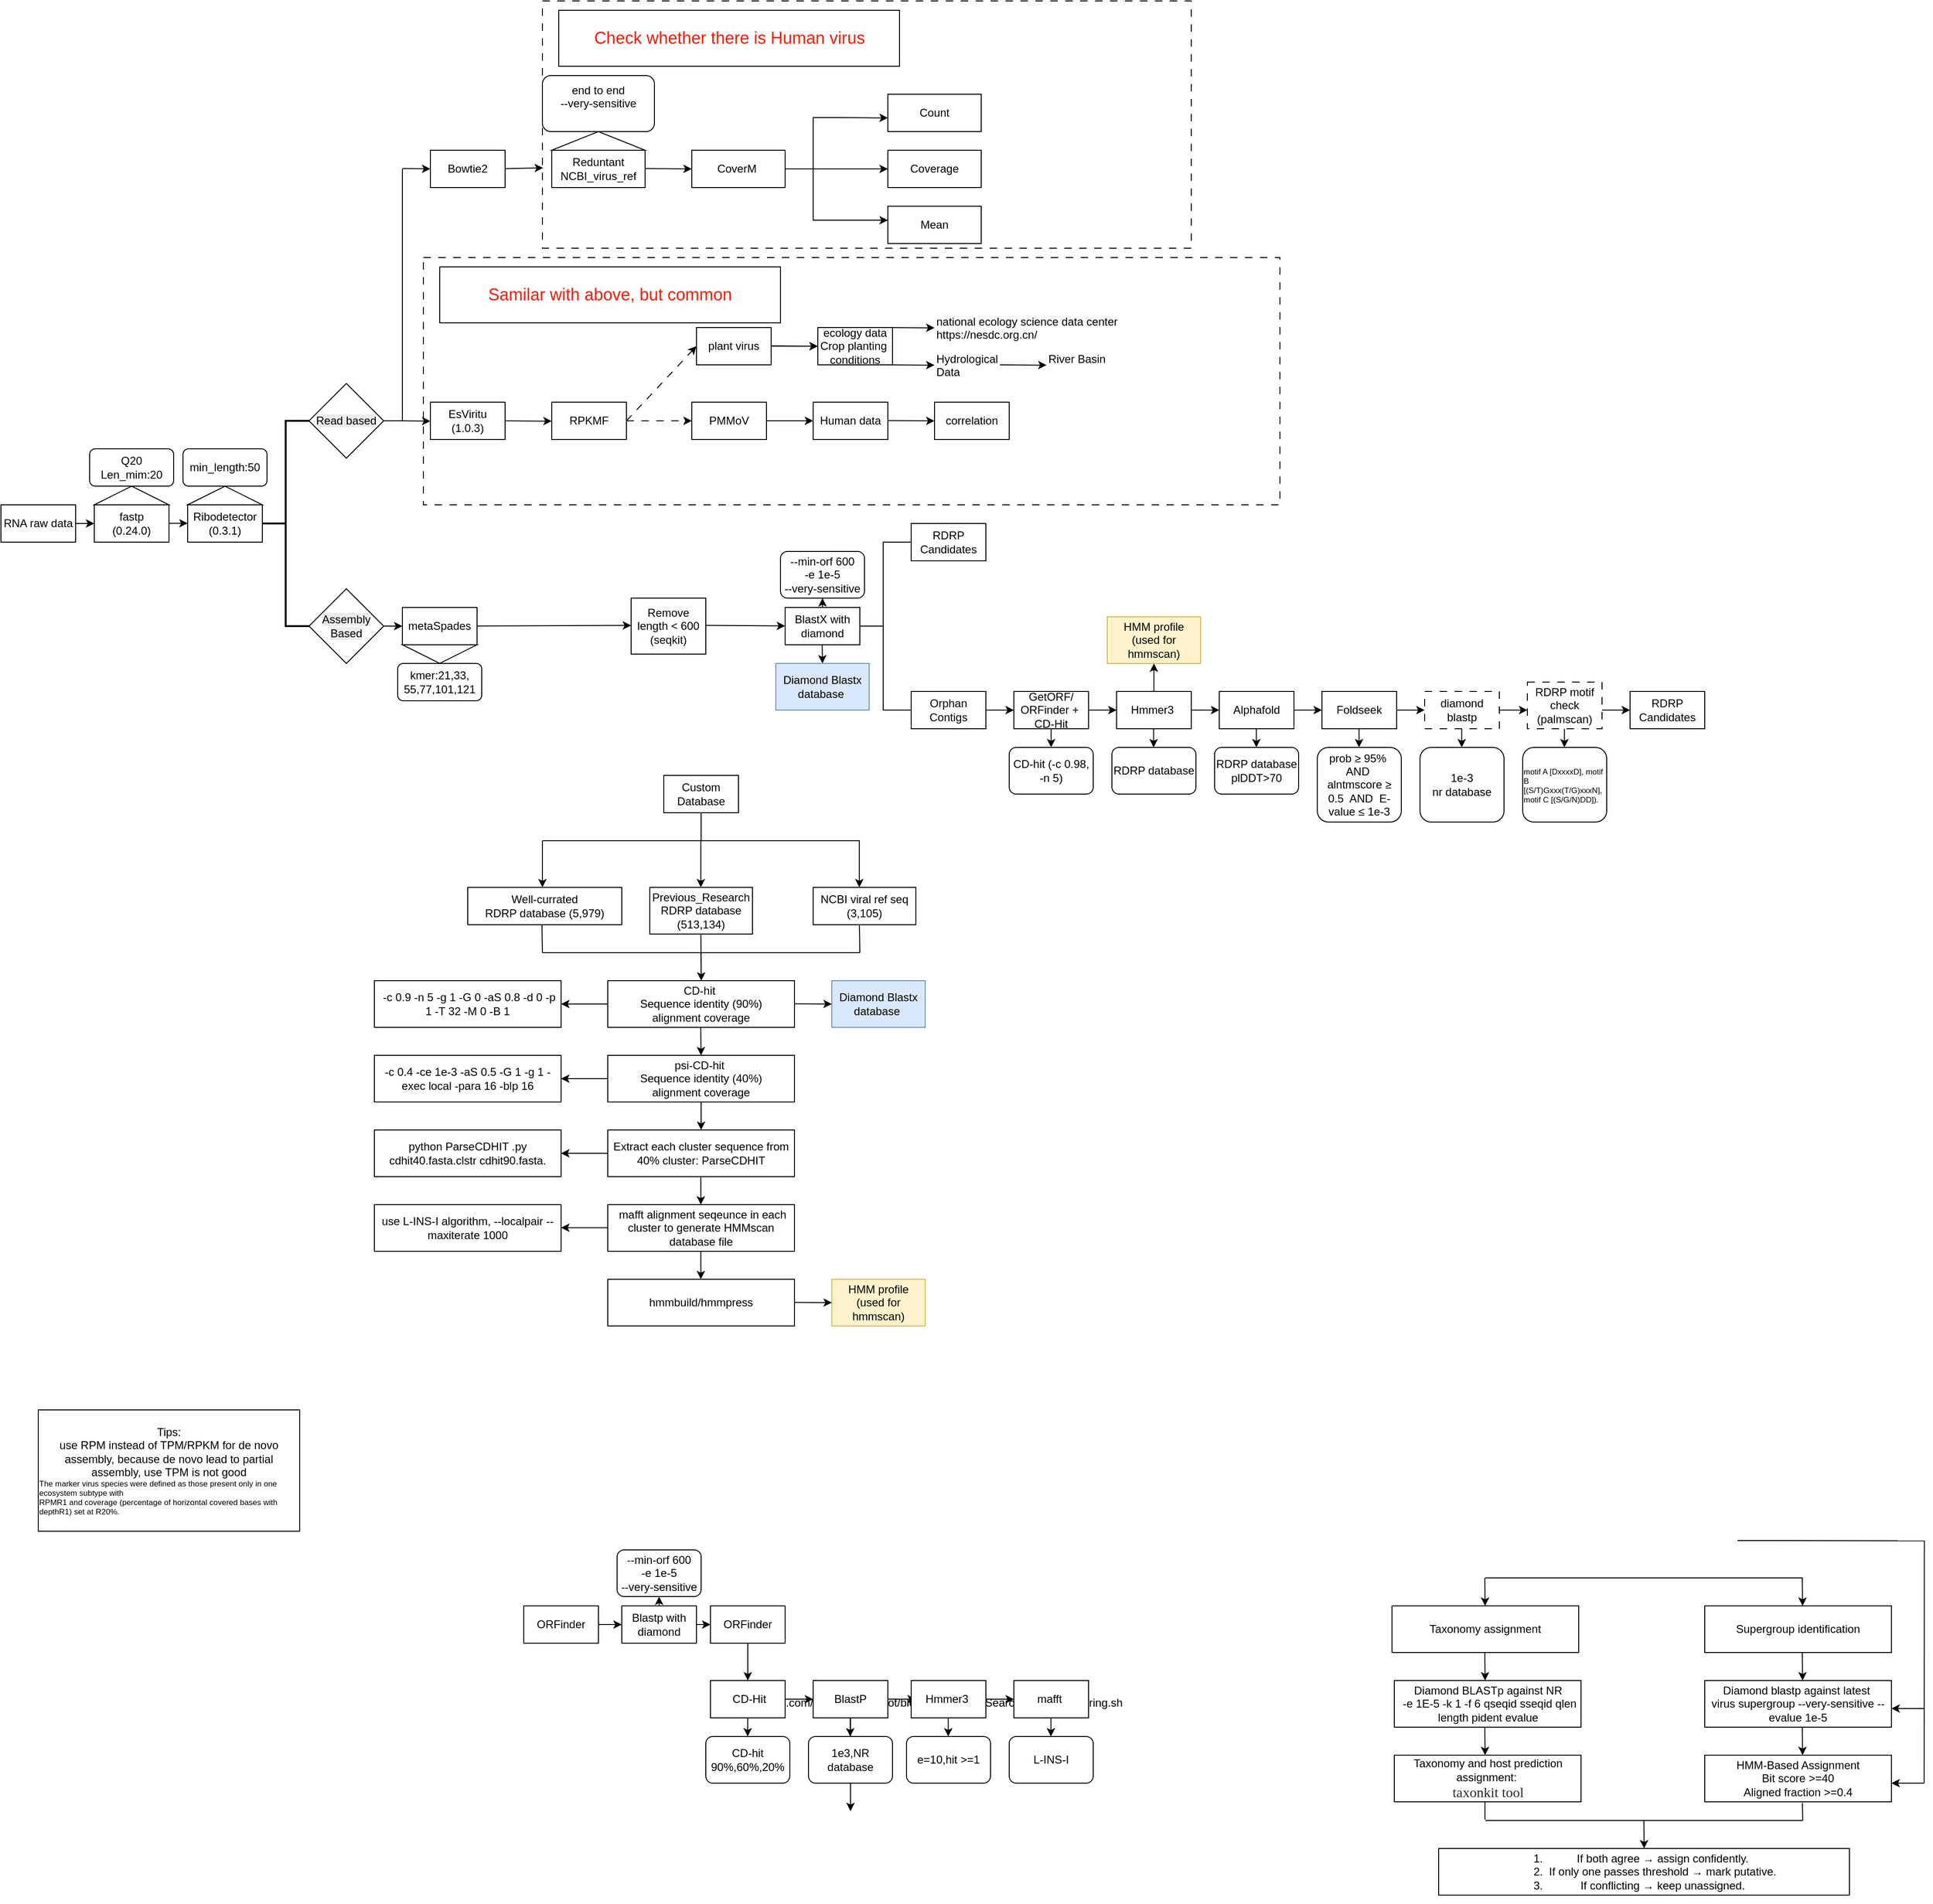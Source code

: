 <mxfile version="28.1.1">
  <diagram name="Page-1" id="d5VSCIzbNMDESyZ41HRd">
    <mxGraphModel dx="1476" dy="1894" grid="1" gridSize="10" guides="1" tooltips="1" connect="1" arrows="1" fold="1" page="1" pageScale="1" pageWidth="850" pageHeight="1100" math="0" shadow="0">
      <root>
        <mxCell id="0" />
        <mxCell id="1" parent="0" />
        <mxCell id="bNvpfExtsHiZXTOtnwvL-5" value="" style="rounded=0;whiteSpace=wrap;html=1;dashed=1;dashPattern=8 8;" vertex="1" parent="1">
          <mxGeometry x="482.5" y="-205" width="917.5" height="265" as="geometry" />
        </mxCell>
        <mxCell id="bNvpfExtsHiZXTOtnwvL-6" value="&lt;font color=&quot;#ff1900&quot;&gt;&lt;span style=&quot;font-size: 18px;&quot;&gt;Samilar with above, but common&lt;/span&gt;&lt;/font&gt;" style="rounded=0;whiteSpace=wrap;html=1;" vertex="1" parent="1">
          <mxGeometry x="500" y="-195" width="365" height="60" as="geometry" />
        </mxCell>
        <mxCell id="3u35J8AjDI09r0O9B5F--46" value="" style="rounded=0;whiteSpace=wrap;html=1;dashed=1;dashPattern=8 8;" parent="1" vertex="1">
          <mxGeometry x="610" y="-480" width="695" height="265" as="geometry" />
        </mxCell>
        <mxCell id="M1uCpGNBb0KluPalSdDA-23" value="" style="strokeWidth=1;html=1;shape=mxgraph.flowchart.annotation_2;align=left;labelPosition=right;pointerEvents=1;" parent="1" vertex="1">
          <mxGeometry x="945" y="100" width="60" height="180" as="geometry" />
        </mxCell>
        <mxCell id="2hq1q1hE4ae5PyoyzUcr-1" value="RNA raw data" style="rounded=0;whiteSpace=wrap;html=1;" parent="1" vertex="1">
          <mxGeometry x="30" y="60" width="80" height="40" as="geometry" />
        </mxCell>
        <mxCell id="3U4D3AY32I1sPScVAuO_-1" value="fastp&lt;div&gt;(0.24.0)&lt;/div&gt;" style="rounded=0;whiteSpace=wrap;html=1;" parent="1" vertex="1">
          <mxGeometry x="130" y="60" width="80" height="40" as="geometry" />
        </mxCell>
        <mxCell id="3U4D3AY32I1sPScVAuO_-2" value="" style="endArrow=classic;html=1;rounded=0;exitX=1;exitY=0.5;exitDx=0;exitDy=0;entryX=0;entryY=0.5;entryDx=0;entryDy=0;" parent="1" source="2hq1q1hE4ae5PyoyzUcr-1" target="3U4D3AY32I1sPScVAuO_-1" edge="1">
          <mxGeometry width="50" height="50" relative="1" as="geometry">
            <mxPoint x="350" y="270" as="sourcePoint" />
            <mxPoint x="400" y="220" as="targetPoint" />
          </mxGeometry>
        </mxCell>
        <mxCell id="3U4D3AY32I1sPScVAuO_-4" value="&lt;span style=&quot;background-color: transparent; color: light-dark(rgb(0, 0, 0), rgb(255, 255, 255));&quot;&gt;Q20&lt;/span&gt;&lt;div&gt;Len_mim:20&lt;/div&gt;" style="rounded=1;whiteSpace=wrap;html=1;" parent="1" vertex="1">
          <mxGeometry x="125" width="90" height="40" as="geometry" />
        </mxCell>
        <mxCell id="3U4D3AY32I1sPScVAuO_-6" value="" style="triangle;whiteSpace=wrap;html=1;rotation=-90;" parent="1" vertex="1">
          <mxGeometry x="160" y="10" width="20" height="80" as="geometry" />
        </mxCell>
        <mxCell id="mpjd_PZbwG2OVMUTGQUJ-1" value="" style="endArrow=classic;html=1;rounded=0;exitX=1;exitY=0.5;exitDx=0;exitDy=0;entryX=0;entryY=0.5;entryDx=0;entryDy=0;" parent="1" edge="1">
          <mxGeometry width="50" height="50" relative="1" as="geometry">
            <mxPoint x="210" y="79.81" as="sourcePoint" />
            <mxPoint x="230" y="79.81" as="targetPoint" />
          </mxGeometry>
        </mxCell>
        <mxCell id="mpjd_PZbwG2OVMUTGQUJ-2" value="Ribodetector&lt;div&gt;(0.3.1)&lt;/div&gt;" style="rounded=0;whiteSpace=wrap;html=1;" parent="1" vertex="1">
          <mxGeometry x="230" y="60" width="80" height="40" as="geometry" />
        </mxCell>
        <mxCell id="mpjd_PZbwG2OVMUTGQUJ-3" value="min_length:50" style="rounded=1;whiteSpace=wrap;html=1;" parent="1" vertex="1">
          <mxGeometry x="225" width="90" height="40" as="geometry" />
        </mxCell>
        <mxCell id="mpjd_PZbwG2OVMUTGQUJ-4" value="" style="triangle;whiteSpace=wrap;html=1;rotation=-90;" parent="1" vertex="1">
          <mxGeometry x="260" y="10" width="20" height="80" as="geometry" />
        </mxCell>
        <mxCell id="mpjd_PZbwG2OVMUTGQUJ-28" value="" style="strokeWidth=2;html=1;shape=mxgraph.flowchart.annotation_2;align=left;labelPosition=right;pointerEvents=1;" parent="1" vertex="1">
          <mxGeometry x="310" y="-30" width="50" height="220" as="geometry" />
        </mxCell>
        <mxCell id="mpjd_PZbwG2OVMUTGQUJ-31" value="&lt;meta charset=&quot;utf-8&quot;&gt;&lt;span style=&quot;color: rgb(0, 0, 0); font-family: Helvetica; font-size: 12px; font-style: normal; font-variant-ligatures: normal; font-variant-caps: normal; font-weight: 400; letter-spacing: normal; orphans: 2; text-align: center; text-indent: 0px; text-transform: none; widows: 2; word-spacing: 0px; -webkit-text-stroke-width: 0px; white-space: normal; background-color: rgb(236, 236, 236); text-decoration-thickness: initial; text-decoration-style: initial; text-decoration-color: initial; display: inline !important; float: none;&quot;&gt;Read based&lt;/span&gt;" style="rhombus;whiteSpace=wrap;html=1;" parent="1" vertex="1">
          <mxGeometry x="360" y="-70" width="80" height="80" as="geometry" />
        </mxCell>
        <mxCell id="mpjd_PZbwG2OVMUTGQUJ-32" value="EsViritu&lt;div&gt;(1.0.3)&lt;/div&gt;" style="rounded=0;whiteSpace=wrap;html=1;" parent="1" vertex="1">
          <mxGeometry x="490" y="-50" width="80" height="40" as="geometry" />
        </mxCell>
        <mxCell id="mpjd_PZbwG2OVMUTGQUJ-36" value="Bowtie2" style="rounded=0;whiteSpace=wrap;html=1;" parent="1" vertex="1">
          <mxGeometry x="490" y="-320" width="80" height="40" as="geometry" />
        </mxCell>
        <mxCell id="mpjd_PZbwG2OVMUTGQUJ-37" value="&lt;div&gt;end to end&lt;/div&gt;--very-sensitive&lt;div&gt;&lt;br&gt;&lt;/div&gt;" style="rounded=1;whiteSpace=wrap;html=1;" parent="1" vertex="1">
          <mxGeometry x="610" y="-400" width="120" height="60" as="geometry" />
        </mxCell>
        <mxCell id="mpjd_PZbwG2OVMUTGQUJ-38" value="" style="triangle;whiteSpace=wrap;html=1;rotation=-90;" parent="1" vertex="1">
          <mxGeometry x="660" y="-380" width="20" height="100" as="geometry" />
        </mxCell>
        <mxCell id="mpjd_PZbwG2OVMUTGQUJ-40" value="Reduntant&lt;div&gt;NCBI_virus_ref&lt;/div&gt;" style="rounded=0;whiteSpace=wrap;html=1;" parent="1" vertex="1">
          <mxGeometry x="620" y="-320" width="100" height="40" as="geometry" />
        </mxCell>
        <mxCell id="M1uCpGNBb0KluPalSdDA-1" value="&lt;span style=&quot;color: rgb(0, 0, 0); font-family: Helvetica; font-size: 12px; font-style: normal; font-variant-ligatures: normal; font-variant-caps: normal; font-weight: 400; letter-spacing: normal; orphans: 2; text-align: center; text-indent: 0px; text-transform: none; widows: 2; word-spacing: 0px; -webkit-text-stroke-width: 0px; white-space: normal; background-color: rgb(236, 236, 236); text-decoration-thickness: initial; text-decoration-style: initial; text-decoration-color: initial; float: none; display: inline !important;&quot;&gt;Assembly&lt;/span&gt;&lt;div&gt;&lt;span style=&quot;color: rgb(0, 0, 0); font-family: Helvetica; font-size: 12px; font-style: normal; font-variant-ligatures: normal; font-variant-caps: normal; font-weight: 400; letter-spacing: normal; orphans: 2; text-align: center; text-indent: 0px; text-transform: none; widows: 2; word-spacing: 0px; -webkit-text-stroke-width: 0px; white-space: normal; background-color: rgb(236, 236, 236); text-decoration-thickness: initial; text-decoration-style: initial; text-decoration-color: initial; float: none; display: inline !important;&quot;&gt;Based&lt;/span&gt;&lt;/div&gt;" style="rhombus;whiteSpace=wrap;html=1;" parent="1" vertex="1">
          <mxGeometry x="360" y="150" width="80" height="80" as="geometry" />
        </mxCell>
        <mxCell id="M1uCpGNBb0KluPalSdDA-2" value="metaSpades" style="rounded=0;whiteSpace=wrap;html=1;" parent="1" vertex="1">
          <mxGeometry x="460" y="170" width="80" height="40" as="geometry" />
        </mxCell>
        <mxCell id="M1uCpGNBb0KluPalSdDA-4" value="" style="endArrow=classic;html=1;rounded=0;exitX=1;exitY=0.5;exitDx=0;exitDy=0;entryX=0;entryY=0.5;entryDx=0;entryDy=0;" parent="1" edge="1">
          <mxGeometry width="50" height="50" relative="1" as="geometry">
            <mxPoint x="440" y="190" as="sourcePoint" />
            <mxPoint x="460" y="190" as="targetPoint" />
          </mxGeometry>
        </mxCell>
        <mxCell id="M1uCpGNBb0KluPalSdDA-5" value="kmer:21,33,&lt;div&gt;55,77,101,121&lt;/div&gt;" style="rounded=1;whiteSpace=wrap;html=1;" parent="1" vertex="1">
          <mxGeometry x="455" y="230" width="90" height="40" as="geometry" />
        </mxCell>
        <mxCell id="M1uCpGNBb0KluPalSdDA-6" value="" style="triangle;whiteSpace=wrap;html=1;rotation=90;" parent="1" vertex="1">
          <mxGeometry x="490" y="180" width="20" height="80" as="geometry" />
        </mxCell>
        <mxCell id="M1uCpGNBb0KluPalSdDA-15" value="" style="endArrow=classic;html=1;rounded=0;" parent="1" source="M1uCpGNBb0KluPalSdDA-2" edge="1">
          <mxGeometry width="50" height="50" relative="1" as="geometry">
            <mxPoint x="605" y="189.26" as="sourcePoint" />
            <mxPoint x="705" y="189.26" as="targetPoint" />
          </mxGeometry>
        </mxCell>
        <mxCell id="M1uCpGNBb0KluPalSdDA-16" value="BlastX with diamond" style="rounded=0;whiteSpace=wrap;html=1;" parent="1" vertex="1">
          <mxGeometry x="870" y="170" width="80" height="40" as="geometry" />
        </mxCell>
        <mxCell id="M1uCpGNBb0KluPalSdDA-17" value="--min-orf 600&lt;div&gt;-e 1e-5&lt;/div&gt;&lt;div&gt;--very-sensitive&lt;/div&gt;" style="rounded=1;whiteSpace=wrap;html=1;" parent="1" vertex="1">
          <mxGeometry x="865" y="110" width="90" height="50" as="geometry" />
        </mxCell>
        <mxCell id="M1uCpGNBb0KluPalSdDA-18" value="" style="endArrow=classic;html=1;rounded=0;entryX=0.5;entryY=1;entryDx=0;entryDy=0;exitX=0.5;exitY=0;exitDx=0;exitDy=0;" parent="1" target="M1uCpGNBb0KluPalSdDA-17" edge="1">
          <mxGeometry width="50" height="50" relative="1" as="geometry">
            <mxPoint x="910" y="170" as="sourcePoint" />
            <mxPoint x="1010" y="200" as="targetPoint" />
          </mxGeometry>
        </mxCell>
        <mxCell id="M1uCpGNBb0KluPalSdDA-24" value="RDRP Candidates" style="rounded=0;whiteSpace=wrap;html=1;" parent="1" vertex="1">
          <mxGeometry x="1005" y="80" width="80" height="40" as="geometry" />
        </mxCell>
        <mxCell id="M1uCpGNBb0KluPalSdDA-25" value="Orphan Contigs" style="rounded=0;whiteSpace=wrap;html=1;" parent="1" vertex="1">
          <mxGeometry x="1005" y="260" width="80" height="40" as="geometry" />
        </mxCell>
        <mxCell id="M1uCpGNBb0KluPalSdDA-27" value="" style="endArrow=classic;html=1;rounded=0;exitX=1;exitY=0.5;exitDx=0;exitDy=0;" parent="1" edge="1">
          <mxGeometry width="50" height="50" relative="1" as="geometry">
            <mxPoint x="1085" y="280" as="sourcePoint" />
            <mxPoint x="1115" y="280" as="targetPoint" />
          </mxGeometry>
        </mxCell>
        <mxCell id="0CakbcepppxWFJiGsruR-1" value="GetORF/&lt;div&gt;&lt;span style=&quot;background-color: transparent; color: light-dark(rgb(0, 0, 0), rgb(255, 255, 255));&quot;&gt;ORFinder +&amp;nbsp;&lt;/span&gt;&lt;div&gt;&lt;div&gt;CD-Hit&lt;/div&gt;&lt;/div&gt;&lt;/div&gt;" style="rounded=0;whiteSpace=wrap;html=1;" parent="1" vertex="1">
          <mxGeometry x="1115" y="260" width="80" height="40" as="geometry" />
        </mxCell>
        <mxCell id="0CakbcepppxWFJiGsruR-3" value="CD-hit (-c 0.98, -n 5)" style="rounded=1;whiteSpace=wrap;html=1;" parent="1" vertex="1">
          <mxGeometry x="1110" y="320" width="90" height="50" as="geometry" />
        </mxCell>
        <mxCell id="0CakbcepppxWFJiGsruR-4" value="" style="endArrow=classic;html=1;rounded=0;exitX=0.5;exitY=0;exitDx=0;exitDy=0;" parent="1" edge="1">
          <mxGeometry width="50" height="50" relative="1" as="geometry">
            <mxPoint x="1154.88" y="300" as="sourcePoint" />
            <mxPoint x="1154.88" y="320" as="targetPoint" />
          </mxGeometry>
        </mxCell>
        <mxCell id="0CakbcepppxWFJiGsruR-5" value="Hmmer3&amp;nbsp;" style="rounded=0;whiteSpace=wrap;html=1;" parent="1" vertex="1">
          <mxGeometry x="1225" y="260" width="80" height="40" as="geometry" />
        </mxCell>
        <mxCell id="0CakbcepppxWFJiGsruR-6" value="" style="endArrow=classic;html=1;rounded=0;exitX=1;exitY=0.5;exitDx=0;exitDy=0;" parent="1" edge="1">
          <mxGeometry width="50" height="50" relative="1" as="geometry">
            <mxPoint x="1195" y="280" as="sourcePoint" />
            <mxPoint x="1225" y="280" as="targetPoint" />
          </mxGeometry>
        </mxCell>
        <mxCell id="0CakbcepppxWFJiGsruR-7" value="" style="endArrow=classic;html=1;rounded=0;exitX=0.5;exitY=0;exitDx=0;exitDy=0;" parent="1" edge="1">
          <mxGeometry width="50" height="50" relative="1" as="geometry">
            <mxPoint x="1264.71" y="300" as="sourcePoint" />
            <mxPoint x="1264.71" y="320" as="targetPoint" />
          </mxGeometry>
        </mxCell>
        <mxCell id="0CakbcepppxWFJiGsruR-8" value="RDRP database" style="rounded=1;whiteSpace=wrap;html=1;" parent="1" vertex="1">
          <mxGeometry x="1220" y="320" width="90" height="50" as="geometry" />
        </mxCell>
        <mxCell id="0CakbcepppxWFJiGsruR-9" value="Alphafold" style="rounded=0;whiteSpace=wrap;html=1;" parent="1" vertex="1">
          <mxGeometry x="1335" y="260" width="80" height="40" as="geometry" />
        </mxCell>
        <mxCell id="0CakbcepppxWFJiGsruR-10" value="" style="endArrow=classic;html=1;rounded=0;exitX=1;exitY=0.5;exitDx=0;exitDy=0;" parent="1" edge="1">
          <mxGeometry width="50" height="50" relative="1" as="geometry">
            <mxPoint x="1305" y="280" as="sourcePoint" />
            <mxPoint x="1335" y="280" as="targetPoint" />
          </mxGeometry>
        </mxCell>
        <mxCell id="0CakbcepppxWFJiGsruR-11" value="" style="endArrow=classic;html=1;rounded=0;exitX=0.5;exitY=0;exitDx=0;exitDy=0;" parent="1" edge="1">
          <mxGeometry width="50" height="50" relative="1" as="geometry">
            <mxPoint x="1374.71" y="300" as="sourcePoint" />
            <mxPoint x="1374.71" y="320" as="targetPoint" />
          </mxGeometry>
        </mxCell>
        <mxCell id="0CakbcepppxWFJiGsruR-12" value="RDRP database&lt;div&gt;plDDT&amp;gt;70&lt;/div&gt;" style="rounded=1;whiteSpace=wrap;html=1;" parent="1" vertex="1">
          <mxGeometry x="1330" y="320" width="90" height="50" as="geometry" />
        </mxCell>
        <mxCell id="0CakbcepppxWFJiGsruR-13" value="" style="endArrow=classic;html=1;rounded=0;exitX=1;exitY=0.5;exitDx=0;exitDy=0;" parent="1" edge="1">
          <mxGeometry width="50" height="50" relative="1" as="geometry">
            <mxPoint x="1415" y="280" as="sourcePoint" />
            <mxPoint x="1445" y="280" as="targetPoint" />
          </mxGeometry>
        </mxCell>
        <mxCell id="0CakbcepppxWFJiGsruR-14" value="Foldseek" style="rounded=0;whiteSpace=wrap;html=1;" parent="1" vertex="1">
          <mxGeometry x="1445" y="260" width="80" height="40" as="geometry" />
        </mxCell>
        <mxCell id="0CakbcepppxWFJiGsruR-17" value="" style="endArrow=classic;html=1;rounded=0;exitX=0.5;exitY=0;exitDx=0;exitDy=0;" parent="1" edge="1">
          <mxGeometry width="50" height="50" relative="1" as="geometry">
            <mxPoint x="1484.71" y="300" as="sourcePoint" />
            <mxPoint x="1484.71" y="320" as="targetPoint" />
          </mxGeometry>
        </mxCell>
        <mxCell id="0CakbcepppxWFJiGsruR-18" value="&lt;span style=&quot;text-align: left;&quot;&gt;prob ≥ 95%&amp;nbsp; AND&amp;nbsp; alntmscore ≥ 0.5&amp;nbsp; AND&amp;nbsp; E-value ≤ 1e-3&lt;/span&gt;" style="rounded=1;whiteSpace=wrap;html=1;" parent="1" vertex="1">
          <mxGeometry x="1440" y="320" width="90" height="80" as="geometry" />
        </mxCell>
        <mxCell id="0CakbcepppxWFJiGsruR-19" value="" style="endArrow=classic;html=1;rounded=0;exitX=1;exitY=0.5;exitDx=0;exitDy=0;" parent="1" edge="1">
          <mxGeometry width="50" height="50" relative="1" as="geometry">
            <mxPoint x="1525" y="280" as="sourcePoint" />
            <mxPoint x="1555" y="280" as="targetPoint" />
          </mxGeometry>
        </mxCell>
        <mxCell id="0CakbcepppxWFJiGsruR-20" value="diamond&lt;div&gt;blastp&lt;/div&gt;" style="rounded=0;whiteSpace=wrap;html=1;dashed=1;dashPattern=8 8;" parent="1" vertex="1">
          <mxGeometry x="1555" y="260" width="80" height="40" as="geometry" />
        </mxCell>
        <mxCell id="0CakbcepppxWFJiGsruR-21" value="" style="endArrow=classic;html=1;rounded=0;exitX=0.5;exitY=0;exitDx=0;exitDy=0;" parent="1" edge="1">
          <mxGeometry width="50" height="50" relative="1" as="geometry">
            <mxPoint x="1594.71" y="300" as="sourcePoint" />
            <mxPoint x="1594.71" y="320" as="targetPoint" />
          </mxGeometry>
        </mxCell>
        <mxCell id="0CakbcepppxWFJiGsruR-22" value="&lt;span style=&quot;text-align: left;&quot;&gt;1e-3&lt;/span&gt;&lt;div&gt;&lt;span style=&quot;text-align: left;&quot;&gt;nr database&lt;/span&gt;&lt;/div&gt;" style="rounded=1;whiteSpace=wrap;html=1;" parent="1" vertex="1">
          <mxGeometry x="1550" y="320" width="90" height="80" as="geometry" />
        </mxCell>
        <mxCell id="0CakbcepppxWFJiGsruR-23" value="" style="endArrow=classic;html=1;rounded=0;exitX=1;exitY=0.5;exitDx=0;exitDy=0;" parent="1" edge="1">
          <mxGeometry width="50" height="50" relative="1" as="geometry">
            <mxPoint x="1635" y="280" as="sourcePoint" />
            <mxPoint x="1665" y="280" as="targetPoint" />
          </mxGeometry>
        </mxCell>
        <mxCell id="0CakbcepppxWFJiGsruR-24" value="RDRP motif check&lt;div&gt;(palmscan)&lt;/div&gt;" style="rounded=0;whiteSpace=wrap;html=1;dashed=1;dashPattern=8 8;" parent="1" vertex="1">
          <mxGeometry x="1665" y="250" width="80" height="50" as="geometry" />
        </mxCell>
        <mxCell id="0CakbcepppxWFJiGsruR-25" value="" style="endArrow=classic;html=1;rounded=0;exitX=0.5;exitY=0;exitDx=0;exitDy=0;" parent="1" edge="1">
          <mxGeometry width="50" height="50" relative="1" as="geometry">
            <mxPoint x="1704.71" y="300" as="sourcePoint" />
            <mxPoint x="1704.71" y="320" as="targetPoint" />
          </mxGeometry>
        </mxCell>
        <mxCell id="0CakbcepppxWFJiGsruR-26" value="&lt;p style=&quot;margin: 0px; font-variant-numeric: normal; font-variant-east-asian: normal; font-variant-alternates: normal; font-size-adjust: none; font-kerning: auto; font-optical-sizing: auto; font-feature-settings: normal; font-variation-settings: normal; font-variant-position: normal; font-variant-emoji: normal; font-stretch: normal; font-size: 8.5px; line-height: normal; text-align: start;&quot; class=&quot;p1&quot;&gt;motif A [DxxxxD], motif B [(S/T)Gxxx(T/G)xxxN], motif C [(S/G/N)DD]).&lt;/p&gt;" style="rounded=1;whiteSpace=wrap;html=1;" parent="1" vertex="1">
          <mxGeometry x="1660" y="320" width="90" height="80" as="geometry" />
        </mxCell>
        <mxCell id="1CzcoiM6m79WCnnG3GS5-1" value="RDRP Candidates" style="rounded=0;whiteSpace=wrap;html=1;" parent="1" vertex="1">
          <mxGeometry x="1775" y="260" width="80" height="40" as="geometry" />
        </mxCell>
        <mxCell id="1CzcoiM6m79WCnnG3GS5-3" value="" style="endArrow=classic;html=1;rounded=0;exitX=1;exitY=0.5;exitDx=0;exitDy=0;" parent="1" edge="1">
          <mxGeometry width="50" height="50" relative="1" as="geometry">
            <mxPoint x="1745" y="280" as="sourcePoint" />
            <mxPoint x="1775" y="280" as="targetPoint" />
          </mxGeometry>
        </mxCell>
        <UserObject label="https://github.com/alibaba/LucaProt/blob/master/ClstrSearch/cluster/clustering.sh" link="https://github.com/alibaba/LucaProt/blob/master/ClstrSearch/cluster/clustering.sh" id="1CzcoiM6m79WCnnG3GS5-4">
          <mxCell style="text;whiteSpace=wrap;html=1;" parent="1" vertex="1">
            <mxGeometry x="800" y="1330" width="460" height="40" as="geometry" />
          </mxCell>
        </UserObject>
        <mxCell id="HUlDQ5VoFlM1ivxALCAT-1" value="Tips:&lt;div&gt;use RPM instead of TPM/RPKM for de novo assembly, because de novo lead to partial assembly, use TPM is not good&lt;/div&gt;&lt;div&gt;&lt;p style=&quot;margin: 0px; font-variant-numeric: normal; font-variant-east-asian: normal; font-variant-alternates: normal; font-size-adjust: none; font-kerning: auto; font-optical-sizing: auto; font-feature-settings: normal; font-variation-settings: normal; font-variant-position: normal; font-variant-emoji: normal; font-stretch: normal; font-size: 8.5px; line-height: normal; text-align: start;&quot; class=&quot;p1&quot;&gt;The marker virus species were defined as those present only in one ecosystem subtype with&lt;/p&gt;&lt;p style=&quot;margin: 0px; font-variant-numeric: normal; font-variant-east-asian: normal; font-variant-alternates: normal; font-size-adjust: none; font-kerning: auto; font-optical-sizing: auto; font-feature-settings: normal; font-variation-settings: normal; font-variant-position: normal; font-variant-emoji: normal; font-stretch: normal; font-size: 8.5px; line-height: normal; text-align: start;&quot; class=&quot;p1&quot;&gt;RPMR1 and coverage (percentage of horizontal covered bases with depthR1) set at R20%.&lt;/p&gt;&lt;/div&gt;" style="rounded=0;whiteSpace=wrap;html=1;" parent="1" vertex="1">
          <mxGeometry x="70" y="1030" width="280" height="130" as="geometry" />
        </mxCell>
        <mxCell id="HUlDQ5VoFlM1ivxALCAT-2" value="&lt;div&gt;&lt;span style=&quot;background-color: transparent; color: light-dark(rgb(0, 0, 0), rgb(255, 255, 255));&quot;&gt;ORFinder&lt;/span&gt;&lt;/div&gt;" style="rounded=0;whiteSpace=wrap;html=1;" parent="1" vertex="1">
          <mxGeometry x="590" y="1240" width="80" height="40" as="geometry" />
        </mxCell>
        <mxCell id="HUlDQ5VoFlM1ivxALCAT-4" value="Blastp with diamond" style="rounded=0;whiteSpace=wrap;html=1;" parent="1" vertex="1">
          <mxGeometry x="695" y="1240" width="80" height="40" as="geometry" />
        </mxCell>
        <mxCell id="HUlDQ5VoFlM1ivxALCAT-5" value="" style="endArrow=classic;html=1;rounded=0;entryX=0.5;entryY=1;entryDx=0;entryDy=0;exitX=0.5;exitY=0;exitDx=0;exitDy=0;" parent="1" edge="1">
          <mxGeometry width="50" height="50" relative="1" as="geometry">
            <mxPoint x="735" y="1240" as="sourcePoint" />
            <mxPoint x="735" y="1230" as="targetPoint" />
          </mxGeometry>
        </mxCell>
        <mxCell id="HUlDQ5VoFlM1ivxALCAT-6" value="" style="endArrow=classic;html=1;rounded=0;exitX=1;exitY=0;exitDx=0;exitDy=0;exitPerimeter=0;entryX=0;entryY=0.5;entryDx=0;entryDy=0;" parent="1" target="HUlDQ5VoFlM1ivxALCAT-4" edge="1">
          <mxGeometry width="50" height="50" relative="1" as="geometry">
            <mxPoint x="670" y="1260" as="sourcePoint" />
            <mxPoint x="780" y="1260" as="targetPoint" />
          </mxGeometry>
        </mxCell>
        <mxCell id="HUlDQ5VoFlM1ivxALCAT-7" value="--min-orf 600&lt;div&gt;-e 1e-5&lt;/div&gt;&lt;div&gt;--very-sensitive&lt;/div&gt;" style="rounded=1;whiteSpace=wrap;html=1;" parent="1" vertex="1">
          <mxGeometry x="690" y="1180" width="90" height="50" as="geometry" />
        </mxCell>
        <mxCell id="HUlDQ5VoFlM1ivxALCAT-8" value="&lt;div&gt;&lt;span style=&quot;background-color: transparent; color: light-dark(rgb(0, 0, 0), rgb(255, 255, 255));&quot;&gt;ORFinder&lt;/span&gt;&lt;/div&gt;" style="rounded=0;whiteSpace=wrap;html=1;" parent="1" vertex="1">
          <mxGeometry x="790" y="1240" width="80" height="40" as="geometry" />
        </mxCell>
        <mxCell id="HUlDQ5VoFlM1ivxALCAT-9" value="" style="endArrow=classic;html=1;rounded=0;exitX=1;exitY=0;exitDx=0;exitDy=0;exitPerimeter=0;" parent="1" edge="1">
          <mxGeometry width="50" height="50" relative="1" as="geometry">
            <mxPoint x="775" y="1260" as="sourcePoint" />
            <mxPoint x="790" y="1260" as="targetPoint" />
          </mxGeometry>
        </mxCell>
        <mxCell id="HUlDQ5VoFlM1ivxALCAT-10" value="" style="endArrow=classic;html=1;rounded=0;exitX=0.5;exitY=1;exitDx=0;exitDy=0;entryX=0.5;entryY=0;entryDx=0;entryDy=0;" parent="1" source="HUlDQ5VoFlM1ivxALCAT-8" target="HUlDQ5VoFlM1ivxALCAT-11" edge="1">
          <mxGeometry width="50" height="50" relative="1" as="geometry">
            <mxPoint x="760" y="920" as="sourcePoint" />
            <mxPoint x="790" y="920" as="targetPoint" />
          </mxGeometry>
        </mxCell>
        <mxCell id="HUlDQ5VoFlM1ivxALCAT-11" value="&lt;span style=&quot;background-color: transparent; color: light-dark(rgb(0, 0, 0), rgb(255, 255, 255));&quot;&gt;&amp;nbsp;&lt;/span&gt;&lt;span style=&quot;background-color: transparent; color: light-dark(rgb(0, 0, 0), rgb(255, 255, 255));&quot;&gt;CD-Hit&lt;/span&gt;" style="rounded=0;whiteSpace=wrap;html=1;" parent="1" vertex="1">
          <mxGeometry x="790" y="1320" width="80" height="40" as="geometry" />
        </mxCell>
        <mxCell id="HUlDQ5VoFlM1ivxALCAT-12" value="CD-hit 90%,60%,20%" style="rounded=1;whiteSpace=wrap;html=1;" parent="1" vertex="1">
          <mxGeometry x="785" y="1380" width="90" height="50" as="geometry" />
        </mxCell>
        <mxCell id="HUlDQ5VoFlM1ivxALCAT-13" value="" style="endArrow=classic;html=1;rounded=0;exitX=0.5;exitY=0;exitDx=0;exitDy=0;" parent="1" edge="1">
          <mxGeometry width="50" height="50" relative="1" as="geometry">
            <mxPoint x="829.88" y="1360" as="sourcePoint" />
            <mxPoint x="829.88" y="1380" as="targetPoint" />
          </mxGeometry>
        </mxCell>
        <mxCell id="HUlDQ5VoFlM1ivxALCAT-27" value="" style="edgeStyle=orthogonalEdgeStyle;rounded=0;orthogonalLoop=1;jettySize=auto;html=1;" parent="1" source="HUlDQ5VoFlM1ivxALCAT-14" edge="1">
          <mxGeometry relative="1" as="geometry">
            <mxPoint x="940" y="1460" as="targetPoint" />
          </mxGeometry>
        </mxCell>
        <mxCell id="HUlDQ5VoFlM1ivxALCAT-14" value="BlastP" style="rounded=0;whiteSpace=wrap;html=1;" parent="1" vertex="1">
          <mxGeometry x="900" y="1320" width="80" height="40" as="geometry" />
        </mxCell>
        <mxCell id="HUlDQ5VoFlM1ivxALCAT-15" value="" style="endArrow=classic;html=1;rounded=0;exitX=1;exitY=0.5;exitDx=0;exitDy=0;" parent="1" edge="1">
          <mxGeometry width="50" height="50" relative="1" as="geometry">
            <mxPoint x="870" y="1340" as="sourcePoint" />
            <mxPoint x="900" y="1340" as="targetPoint" />
          </mxGeometry>
        </mxCell>
        <mxCell id="HUlDQ5VoFlM1ivxALCAT-16" value="" style="endArrow=classic;html=1;rounded=0;exitX=0.5;exitY=0;exitDx=0;exitDy=0;" parent="1" edge="1">
          <mxGeometry width="50" height="50" relative="1" as="geometry">
            <mxPoint x="939.71" y="1360" as="sourcePoint" />
            <mxPoint x="939.71" y="1380" as="targetPoint" />
          </mxGeometry>
        </mxCell>
        <mxCell id="HUlDQ5VoFlM1ivxALCAT-17" value="1e3,NR database" style="rounded=1;whiteSpace=wrap;html=1;" parent="1" vertex="1">
          <mxGeometry x="895" y="1380" width="90" height="50" as="geometry" />
        </mxCell>
        <mxCell id="HUlDQ5VoFlM1ivxALCAT-18" value="" style="endArrow=classic;html=1;rounded=0;exitX=1;exitY=0.5;exitDx=0;exitDy=0;" parent="1" edge="1">
          <mxGeometry width="50" height="50" relative="1" as="geometry">
            <mxPoint x="980" y="1340" as="sourcePoint" />
            <mxPoint x="1010" y="1340" as="targetPoint" />
          </mxGeometry>
        </mxCell>
        <mxCell id="HUlDQ5VoFlM1ivxALCAT-19" value="Hmmer3&amp;nbsp;" style="rounded=0;whiteSpace=wrap;html=1;" parent="1" vertex="1">
          <mxGeometry x="1005" y="1320" width="80" height="40" as="geometry" />
        </mxCell>
        <mxCell id="HUlDQ5VoFlM1ivxALCAT-20" value="" style="endArrow=classic;html=1;rounded=0;exitX=0.5;exitY=0;exitDx=0;exitDy=0;" parent="1" edge="1">
          <mxGeometry width="50" height="50" relative="1" as="geometry">
            <mxPoint x="1044.71" y="1360" as="sourcePoint" />
            <mxPoint x="1044.71" y="1380" as="targetPoint" />
          </mxGeometry>
        </mxCell>
        <mxCell id="HUlDQ5VoFlM1ivxALCAT-21" value="e=10,hit &amp;gt;=1" style="rounded=1;whiteSpace=wrap;html=1;" parent="1" vertex="1">
          <mxGeometry x="1000" y="1380" width="90" height="50" as="geometry" />
        </mxCell>
        <mxCell id="HUlDQ5VoFlM1ivxALCAT-22" value="" style="endArrow=classic;html=1;rounded=0;exitX=1;exitY=0.5;exitDx=0;exitDy=0;" parent="1" edge="1">
          <mxGeometry width="50" height="50" relative="1" as="geometry">
            <mxPoint x="1085" y="1340" as="sourcePoint" />
            <mxPoint x="1115" y="1340" as="targetPoint" />
          </mxGeometry>
        </mxCell>
        <mxCell id="HUlDQ5VoFlM1ivxALCAT-23" value="mafft&amp;nbsp;" style="rounded=0;whiteSpace=wrap;html=1;" parent="1" vertex="1">
          <mxGeometry x="1115" y="1320" width="80" height="40" as="geometry" />
        </mxCell>
        <mxCell id="HUlDQ5VoFlM1ivxALCAT-24" value="" style="endArrow=classic;html=1;rounded=0;exitX=0.5;exitY=0;exitDx=0;exitDy=0;" parent="1" edge="1">
          <mxGeometry width="50" height="50" relative="1" as="geometry">
            <mxPoint x="1154.71" y="1360" as="sourcePoint" />
            <mxPoint x="1154.71" y="1380" as="targetPoint" />
          </mxGeometry>
        </mxCell>
        <mxCell id="HUlDQ5VoFlM1ivxALCAT-25" value="&amp;nbsp;L-INS-I&amp;nbsp;" style="rounded=1;whiteSpace=wrap;html=1;" parent="1" vertex="1">
          <mxGeometry x="1110" y="1380" width="90" height="50" as="geometry" />
        </mxCell>
        <mxCell id="AKONmHxtGDNVBENvVW5_-2" value="Custom Database" style="rounded=0;whiteSpace=wrap;html=1;" parent="1" vertex="1">
          <mxGeometry x="740" y="350" width="80" height="40" as="geometry" />
        </mxCell>
        <mxCell id="AKONmHxtGDNVBENvVW5_-3" value="" style="endArrow=classic;html=1;rounded=0;exitX=0.5;exitY=1;exitDx=0;exitDy=0;" parent="1" edge="1">
          <mxGeometry width="50" height="50" relative="1" as="geometry">
            <mxPoint x="610" y="420" as="sourcePoint" />
            <mxPoint x="610" y="470" as="targetPoint" />
          </mxGeometry>
        </mxCell>
        <mxCell id="AKONmHxtGDNVBENvVW5_-4" value="" style="endArrow=none;html=1;rounded=0;" parent="1" edge="1">
          <mxGeometry width="50" height="50" relative="1" as="geometry">
            <mxPoint x="780" y="420" as="sourcePoint" />
            <mxPoint x="780" y="390" as="targetPoint" />
          </mxGeometry>
        </mxCell>
        <mxCell id="AKONmHxtGDNVBENvVW5_-5" value="" style="endArrow=none;html=1;rounded=0;" parent="1" edge="1">
          <mxGeometry width="50" height="50" relative="1" as="geometry">
            <mxPoint x="610" y="420" as="sourcePoint" />
            <mxPoint x="950" y="420" as="targetPoint" />
          </mxGeometry>
        </mxCell>
        <mxCell id="AKONmHxtGDNVBENvVW5_-7" value="" style="endArrow=classic;html=1;rounded=0;exitX=0.5;exitY=1;exitDx=0;exitDy=0;" parent="1" edge="1">
          <mxGeometry width="50" height="50" relative="1" as="geometry">
            <mxPoint x="779.71" y="420" as="sourcePoint" />
            <mxPoint x="779.71" y="470" as="targetPoint" />
          </mxGeometry>
        </mxCell>
        <mxCell id="AKONmHxtGDNVBENvVW5_-8" value="" style="endArrow=classic;html=1;rounded=0;exitX=0.5;exitY=1;exitDx=0;exitDy=0;" parent="1" edge="1">
          <mxGeometry width="50" height="50" relative="1" as="geometry">
            <mxPoint x="949.43" y="420" as="sourcePoint" />
            <mxPoint x="949.43" y="470" as="targetPoint" />
          </mxGeometry>
        </mxCell>
        <mxCell id="AKONmHxtGDNVBENvVW5_-9" value="Previous_R&lt;span style=&quot;background-color: transparent; color: light-dark(rgb(0, 0, 0), rgb(255, 255, 255));&quot;&gt;esearch&lt;/span&gt;&lt;div&gt;&lt;div&gt;RDRP database&lt;/div&gt;&lt;/div&gt;&lt;div&gt;(513,134)&lt;/div&gt;" style="rounded=0;whiteSpace=wrap;html=1;" parent="1" vertex="1">
          <mxGeometry x="725" y="470" width="110" height="50" as="geometry" />
        </mxCell>
        <mxCell id="AKONmHxtGDNVBENvVW5_-10" value="NCBI viral ref seq&lt;div&gt;(3,105)&lt;/div&gt;" style="rounded=0;whiteSpace=wrap;html=1;" parent="1" vertex="1">
          <mxGeometry x="900" y="470" width="110" height="40" as="geometry" />
        </mxCell>
        <mxCell id="AKONmHxtGDNVBENvVW5_-12" value="Well-currated&lt;div&gt;RDRP database (5,979)&lt;/div&gt;" style="rounded=0;whiteSpace=wrap;html=1;" parent="1" vertex="1">
          <mxGeometry x="530" y="470" width="165" height="40" as="geometry" />
        </mxCell>
        <mxCell id="AKONmHxtGDNVBENvVW5_-14" value="" style="endArrow=none;html=1;rounded=0;" parent="1" edge="1">
          <mxGeometry width="50" height="50" relative="1" as="geometry">
            <mxPoint x="610" y="540" as="sourcePoint" />
            <mxPoint x="609.52" y="510" as="targetPoint" />
          </mxGeometry>
        </mxCell>
        <mxCell id="AKONmHxtGDNVBENvVW5_-15" value="" style="endArrow=none;html=1;rounded=0;" parent="1" edge="1">
          <mxGeometry width="50" height="50" relative="1" as="geometry">
            <mxPoint x="780" y="560" as="sourcePoint" />
            <mxPoint x="779.76" y="520" as="targetPoint" />
          </mxGeometry>
        </mxCell>
        <mxCell id="AKONmHxtGDNVBENvVW5_-16" value="" style="endArrow=none;html=1;rounded=0;" parent="1" edge="1">
          <mxGeometry width="50" height="50" relative="1" as="geometry">
            <mxPoint x="950" y="540" as="sourcePoint" />
            <mxPoint x="949.52" y="510" as="targetPoint" />
          </mxGeometry>
        </mxCell>
        <mxCell id="AKONmHxtGDNVBENvVW5_-17" value="" style="endArrow=none;html=1;rounded=0;" parent="1" edge="1">
          <mxGeometry width="50" height="50" relative="1" as="geometry">
            <mxPoint x="610" y="540" as="sourcePoint" />
            <mxPoint x="950" y="540" as="targetPoint" />
          </mxGeometry>
        </mxCell>
        <mxCell id="AKONmHxtGDNVBENvVW5_-18" value="" style="endArrow=classic;html=1;rounded=0;exitX=0.5;exitY=1;exitDx=0;exitDy=0;" parent="1" edge="1">
          <mxGeometry width="50" height="50" relative="1" as="geometry">
            <mxPoint x="779.86" y="540" as="sourcePoint" />
            <mxPoint x="780.15" y="570" as="targetPoint" />
          </mxGeometry>
        </mxCell>
        <mxCell id="AKONmHxtGDNVBENvVW5_-19" value="CD-hit&amp;nbsp;&lt;div&gt;Sequence identity (90%)&lt;/div&gt;&lt;div&gt;alignment coverage&lt;/div&gt;" style="rounded=0;whiteSpace=wrap;html=1;" parent="1" vertex="1">
          <mxGeometry x="680" y="570" width="200" height="50" as="geometry" />
        </mxCell>
        <mxCell id="AKONmHxtGDNVBENvVW5_-20" value="" style="endArrow=classic;html=1;rounded=0;exitX=0.5;exitY=1;exitDx=0;exitDy=0;" parent="1" edge="1">
          <mxGeometry width="50" height="50" relative="1" as="geometry">
            <mxPoint x="1619.44" y="1210" as="sourcePoint" />
            <mxPoint x="1619.73" y="1240" as="targetPoint" />
          </mxGeometry>
        </mxCell>
        <mxCell id="AKONmHxtGDNVBENvVW5_-23" value="Diamond BLASTp against NR&lt;div&gt;&amp;nbsp;-e 1E-5 -k 1&amp;nbsp;&lt;span style=&quot;background-color: transparent; color: light-dark(rgb(0, 0, 0), rgb(255, 255, 255));&quot;&gt;-f 6 qseqid sseqid qlen length pident evalue&lt;/span&gt;&lt;/div&gt;" style="rounded=0;whiteSpace=wrap;html=1;" parent="1" vertex="1">
          <mxGeometry x="1522.5" y="1320" width="200" height="50" as="geometry" />
        </mxCell>
        <mxCell id="AKONmHxtGDNVBENvVW5_-25" value="Taxonomy and host prediction assignment:&amp;nbsp;&lt;div&gt;&lt;span style=&quot;color: rgb(42, 42, 42); font-family: Merriweather, serif; font-size: 15px; text-align: start; background-color: rgb(255, 255, 255);&quot;&gt;taxonkit tool&lt;/span&gt;&lt;/div&gt;" style="rounded=0;whiteSpace=wrap;html=1;" parent="1" vertex="1">
          <mxGeometry x="1522.5" y="1400" width="200" height="50" as="geometry" />
        </mxCell>
        <mxCell id="AKONmHxtGDNVBENvVW5_-27" value="" style="endArrow=none;html=1;rounded=0;" parent="1" edge="1">
          <mxGeometry width="50" height="50" relative="1" as="geometry">
            <mxPoint x="1620" y="1210" as="sourcePoint" />
            <mxPoint x="1960" y="1210" as="targetPoint" />
          </mxGeometry>
        </mxCell>
        <mxCell id="AKONmHxtGDNVBENvVW5_-28" value="Taxonomy assignment" style="rounded=0;whiteSpace=wrap;html=1;" parent="1" vertex="1">
          <mxGeometry x="1520" y="1240" width="200" height="50" as="geometry" />
        </mxCell>
        <mxCell id="AKONmHxtGDNVBENvVW5_-29" value="" style="endArrow=classic;html=1;rounded=0;exitX=0.5;exitY=1;exitDx=0;exitDy=0;" parent="1" edge="1">
          <mxGeometry width="50" height="50" relative="1" as="geometry">
            <mxPoint x="1619.44" y="1290" as="sourcePoint" />
            <mxPoint x="1619.73" y="1320" as="targetPoint" />
          </mxGeometry>
        </mxCell>
        <mxCell id="AKONmHxtGDNVBENvVW5_-30" value="" style="endArrow=classic;html=1;rounded=0;exitX=0.5;exitY=1;exitDx=0;exitDy=0;" parent="1" edge="1">
          <mxGeometry width="50" height="50" relative="1" as="geometry">
            <mxPoint x="1619.44" y="1370" as="sourcePoint" />
            <mxPoint x="1619.73" y="1400" as="targetPoint" />
          </mxGeometry>
        </mxCell>
        <mxCell id="AKONmHxtGDNVBENvVW5_-32" value="" style="endArrow=classic;html=1;rounded=0;exitX=0.5;exitY=1;exitDx=0;exitDy=0;" parent="1" edge="1">
          <mxGeometry width="50" height="50" relative="1" as="geometry">
            <mxPoint x="1959.52" y="1210" as="sourcePoint" />
            <mxPoint x="1959.81" y="1240" as="targetPoint" />
          </mxGeometry>
        </mxCell>
        <mxCell id="AKONmHxtGDNVBENvVW5_-33" value="Supergroup identification" style="rounded=0;whiteSpace=wrap;html=1;" parent="1" vertex="1">
          <mxGeometry x="1855" y="1240" width="200" height="50" as="geometry" />
        </mxCell>
        <mxCell id="AKONmHxtGDNVBENvVW5_-34" value="" style="endArrow=classic;html=1;rounded=0;exitX=0.5;exitY=1;exitDx=0;exitDy=0;" parent="1" edge="1">
          <mxGeometry width="50" height="50" relative="1" as="geometry">
            <mxPoint x="1959.52" y="1290" as="sourcePoint" />
            <mxPoint x="1959.81" y="1320" as="targetPoint" />
          </mxGeometry>
        </mxCell>
        <mxCell id="AKONmHxtGDNVBENvVW5_-36" value="Diamond blastp against latest&amp;nbsp;&lt;div&gt;virus supergroup&amp;nbsp;&lt;span style=&quot;background-color: transparent; color: light-dark(rgb(0, 0, 0), rgb(255, 255, 255));&quot;&gt;--very-sensitive --evalue 1e-5&lt;/span&gt;&lt;/div&gt;" style="rounded=0;whiteSpace=wrap;html=1;" parent="1" vertex="1">
          <mxGeometry x="1855" y="1320" width="200" height="50" as="geometry" />
        </mxCell>
        <mxCell id="AKONmHxtGDNVBENvVW5_-37" value="" style="endArrow=classic;html=1;rounded=0;" parent="1" edge="1">
          <mxGeometry width="50" height="50" relative="1" as="geometry">
            <mxPoint x="2090" y="1350" as="sourcePoint" />
            <mxPoint x="2055" y="1350" as="targetPoint" />
          </mxGeometry>
        </mxCell>
        <mxCell id="AKONmHxtGDNVBENvVW5_-38" value="" style="endArrow=none;html=1;rounded=0;" parent="1" edge="1">
          <mxGeometry width="50" height="50" relative="1" as="geometry">
            <mxPoint x="1890" y="1170" as="sourcePoint" />
            <mxPoint x="2090" y="1170.26" as="targetPoint" />
          </mxGeometry>
        </mxCell>
        <mxCell id="AKONmHxtGDNVBENvVW5_-39" value="" style="endArrow=none;html=1;rounded=0;" parent="1" edge="1">
          <mxGeometry width="50" height="50" relative="1" as="geometry">
            <mxPoint x="2090.217" y="1170" as="sourcePoint" />
            <mxPoint x="2090" y="1430" as="targetPoint" />
          </mxGeometry>
        </mxCell>
        <mxCell id="AKONmHxtGDNVBENvVW5_-40" value="" style="endArrow=classic;html=1;rounded=0;exitX=0.5;exitY=1;exitDx=0;exitDy=0;" parent="1" edge="1">
          <mxGeometry width="50" height="50" relative="1" as="geometry">
            <mxPoint x="1959.52" y="1370" as="sourcePoint" />
            <mxPoint x="1959.81" y="1400" as="targetPoint" />
          </mxGeometry>
        </mxCell>
        <mxCell id="AKONmHxtGDNVBENvVW5_-41" value="HMM-Based Assignment&lt;div&gt;Bit score &amp;gt;=40&lt;/div&gt;&lt;div&gt;Aligned fraction &amp;gt;=0.4&lt;/div&gt;" style="rounded=0;whiteSpace=wrap;html=1;" parent="1" vertex="1">
          <mxGeometry x="1855" y="1400" width="200" height="50" as="geometry" />
        </mxCell>
        <mxCell id="AKONmHxtGDNVBENvVW5_-42" value="" style="endArrow=classic;html=1;rounded=0;" parent="1" edge="1">
          <mxGeometry width="50" height="50" relative="1" as="geometry">
            <mxPoint x="2090" y="1430" as="sourcePoint" />
            <mxPoint x="2055" y="1430" as="targetPoint" />
          </mxGeometry>
        </mxCell>
        <mxCell id="AKONmHxtGDNVBENvVW5_-43" value="" style="endArrow=none;html=1;rounded=0;" parent="1" edge="1">
          <mxGeometry width="50" height="50" relative="1" as="geometry">
            <mxPoint x="1620" y="1470" as="sourcePoint" />
            <mxPoint x="1960" y="1470" as="targetPoint" />
          </mxGeometry>
        </mxCell>
        <mxCell id="AKONmHxtGDNVBENvVW5_-44" value="" style="endArrow=none;html=1;rounded=0;entryX=0.523;entryY=1.026;entryDx=0;entryDy=0;entryPerimeter=0;" parent="1" target="AKONmHxtGDNVBENvVW5_-41" edge="1">
          <mxGeometry width="50" height="50" relative="1" as="geometry">
            <mxPoint x="1960" y="1470" as="sourcePoint" />
            <mxPoint x="2110" y="1490" as="targetPoint" />
          </mxGeometry>
        </mxCell>
        <mxCell id="AKONmHxtGDNVBENvVW5_-45" value="" style="endArrow=none;html=1;rounded=0;entryX=0.523;entryY=1.026;entryDx=0;entryDy=0;entryPerimeter=0;" parent="1" edge="1">
          <mxGeometry width="50" height="50" relative="1" as="geometry">
            <mxPoint x="1619.59" y="1469" as="sourcePoint" />
            <mxPoint x="1619.59" y="1450" as="targetPoint" />
          </mxGeometry>
        </mxCell>
        <mxCell id="AKONmHxtGDNVBENvVW5_-46" value="" style="endArrow=classic;html=1;rounded=0;exitX=0.5;exitY=1;exitDx=0;exitDy=0;" parent="1" edge="1">
          <mxGeometry width="50" height="50" relative="1" as="geometry">
            <mxPoint x="1789.8" y="1470" as="sourcePoint" />
            <mxPoint x="1790.09" y="1500" as="targetPoint" />
          </mxGeometry>
        </mxCell>
        <mxCell id="AKONmHxtGDNVBENvVW5_-47" value="&lt;ol&gt;&lt;li&gt;If both agree → assign confidently.&lt;/li&gt;&lt;li&gt;&amp;nbsp;If only one passes threshold → mark putative.&amp;nbsp;&lt;/li&gt;&lt;li&gt;If conflicting → keep unassigned.&lt;/li&gt;&lt;/ol&gt;" style="rounded=0;whiteSpace=wrap;html=1;" parent="1" vertex="1">
          <mxGeometry x="1570" y="1500" width="440" height="50" as="geometry" />
        </mxCell>
        <mxCell id="jtGZUxk2zRDB6_VaO77W-1" value="" style="endArrow=classic;html=1;rounded=0;exitX=0.5;exitY=1;exitDx=0;exitDy=0;" parent="1" edge="1">
          <mxGeometry width="50" height="50" relative="1" as="geometry">
            <mxPoint x="779.62" y="620" as="sourcePoint" />
            <mxPoint x="779.91" y="650" as="targetPoint" />
          </mxGeometry>
        </mxCell>
        <mxCell id="jtGZUxk2zRDB6_VaO77W-3" value="" style="endArrow=classic;html=1;rounded=0;exitX=0;exitY=0.5;exitDx=0;exitDy=0;" parent="1" source="AKONmHxtGDNVBENvVW5_-19" edge="1">
          <mxGeometry width="50" height="50" relative="1" as="geometry">
            <mxPoint x="670" y="620" as="sourcePoint" />
            <mxPoint x="630" y="595" as="targetPoint" />
          </mxGeometry>
        </mxCell>
        <mxCell id="jtGZUxk2zRDB6_VaO77W-4" value="&amp;nbsp;-c 0.9 -n 5 -g 1 -G 0 -aS 0.8 -d 0 -p 1 -T 32 -M 0 -B 1" style="rounded=0;whiteSpace=wrap;html=1;" parent="1" vertex="1">
          <mxGeometry x="430" y="570" width="200" height="50" as="geometry" />
        </mxCell>
        <mxCell id="jtGZUxk2zRDB6_VaO77W-5" value="psi-CD-hit&amp;nbsp;&lt;div&gt;Sequence identity (40%)&lt;/div&gt;&lt;div&gt;alignment coverage&lt;/div&gt;" style="rounded=0;whiteSpace=wrap;html=1;" parent="1" vertex="1">
          <mxGeometry x="680" y="650" width="200" height="50" as="geometry" />
        </mxCell>
        <mxCell id="jtGZUxk2zRDB6_VaO77W-6" value="" style="endArrow=classic;html=1;rounded=0;exitX=0;exitY=0.5;exitDx=0;exitDy=0;" parent="1" edge="1">
          <mxGeometry width="50" height="50" relative="1" as="geometry">
            <mxPoint x="680" y="675" as="sourcePoint" />
            <mxPoint x="630" y="675" as="targetPoint" />
          </mxGeometry>
        </mxCell>
        <mxCell id="jtGZUxk2zRDB6_VaO77W-7" value="-c 0.4 -ce 1e-3 -aS 0.5 -G 1 -g 1 -exec local -para 16 -blp 16" style="rounded=0;whiteSpace=wrap;html=1;" parent="1" vertex="1">
          <mxGeometry x="430" y="650" width="200" height="50" as="geometry" />
        </mxCell>
        <mxCell id="jtGZUxk2zRDB6_VaO77W-8" value="" style="endArrow=classic;html=1;rounded=0;exitX=0;exitY=0.5;exitDx=0;exitDy=0;" parent="1" edge="1">
          <mxGeometry width="50" height="50" relative="1" as="geometry">
            <mxPoint x="880" y="594.75" as="sourcePoint" />
            <mxPoint x="920" y="595" as="targetPoint" />
          </mxGeometry>
        </mxCell>
        <mxCell id="jtGZUxk2zRDB6_VaO77W-9" value="&lt;font style=&quot;color: light-dark(rgb(0, 0, 0), rgb(237, 237, 237));&quot;&gt;Diamond Blastx database&amp;nbsp;&lt;/font&gt;" style="rounded=0;whiteSpace=wrap;html=1;fillColor=#dae8fc;strokeColor=#6c8ebf;" parent="1" vertex="1">
          <mxGeometry x="920" y="570" width="100" height="50" as="geometry" />
        </mxCell>
        <mxCell id="jtGZUxk2zRDB6_VaO77W-10" value="" style="endArrow=classic;html=1;rounded=0;exitX=0.5;exitY=1;exitDx=0;exitDy=0;" parent="1" source="jtGZUxk2zRDB6_VaO77W-5" edge="1">
          <mxGeometry width="50" height="50" relative="1" as="geometry">
            <mxPoint x="790" y="740" as="sourcePoint" />
            <mxPoint x="780" y="730" as="targetPoint" />
          </mxGeometry>
        </mxCell>
        <mxCell id="jtGZUxk2zRDB6_VaO77W-11" value="Extract each cluster sequence from 40% cluster: ParseCDHIT" style="rounded=0;whiteSpace=wrap;html=1;" parent="1" vertex="1">
          <mxGeometry x="680" y="730" width="200" height="50" as="geometry" />
        </mxCell>
        <mxCell id="jtGZUxk2zRDB6_VaO77W-12" value="" style="endArrow=classic;html=1;rounded=0;exitX=0;exitY=0.5;exitDx=0;exitDy=0;" parent="1" edge="1">
          <mxGeometry width="50" height="50" relative="1" as="geometry">
            <mxPoint x="680" y="755" as="sourcePoint" />
            <mxPoint x="630" y="755" as="targetPoint" />
          </mxGeometry>
        </mxCell>
        <mxCell id="jtGZUxk2zRDB6_VaO77W-13" value="python ParseCDHIT .py cdhit40.fasta.clstr cdhit90.fasta." style="rounded=0;whiteSpace=wrap;html=1;" parent="1" vertex="1">
          <mxGeometry x="430" y="730" width="200" height="50" as="geometry" />
        </mxCell>
        <mxCell id="jtGZUxk2zRDB6_VaO77W-14" value="" style="endArrow=classic;html=1;rounded=0;exitX=0.5;exitY=1;exitDx=0;exitDy=0;" parent="1" edge="1">
          <mxGeometry width="50" height="50" relative="1" as="geometry">
            <mxPoint x="779.71" y="780" as="sourcePoint" />
            <mxPoint x="779.71" y="810" as="targetPoint" />
          </mxGeometry>
        </mxCell>
        <mxCell id="jtGZUxk2zRDB6_VaO77W-15" value="&amp;nbsp;mafft alignment seqeunce in each cluster to generate HMMscan database file" style="rounded=0;whiteSpace=wrap;html=1;" parent="1" vertex="1">
          <mxGeometry x="680" y="810" width="200" height="50" as="geometry" />
        </mxCell>
        <mxCell id="jtGZUxk2zRDB6_VaO77W-16" value="" style="endArrow=classic;html=1;rounded=0;exitX=0;exitY=0.5;exitDx=0;exitDy=0;" parent="1" edge="1">
          <mxGeometry width="50" height="50" relative="1" as="geometry">
            <mxPoint x="680" y="834.71" as="sourcePoint" />
            <mxPoint x="630" y="834.71" as="targetPoint" />
          </mxGeometry>
        </mxCell>
        <mxCell id="jtGZUxk2zRDB6_VaO77W-17" value="use L-INS-I algorithm, --localpair --maxiterate 1000" style="rounded=0;whiteSpace=wrap;html=1;" parent="1" vertex="1">
          <mxGeometry x="430" y="810" width="200" height="50" as="geometry" />
        </mxCell>
        <mxCell id="jtGZUxk2zRDB6_VaO77W-18" value="" style="endArrow=classic;html=1;rounded=0;exitX=0.5;exitY=1;exitDx=0;exitDy=0;" parent="1" edge="1">
          <mxGeometry width="50" height="50" relative="1" as="geometry">
            <mxPoint x="779.69" y="860" as="sourcePoint" />
            <mxPoint x="779.69" y="890" as="targetPoint" />
          </mxGeometry>
        </mxCell>
        <mxCell id="jtGZUxk2zRDB6_VaO77W-19" value="hmmbuild/hmmpress" style="rounded=0;whiteSpace=wrap;html=1;" parent="1" vertex="1">
          <mxGeometry x="680" y="890" width="200" height="50" as="geometry" />
        </mxCell>
        <mxCell id="jtGZUxk2zRDB6_VaO77W-23" value="" style="endArrow=classic;html=1;rounded=0;exitX=0;exitY=0.5;exitDx=0;exitDy=0;" parent="1" edge="1">
          <mxGeometry width="50" height="50" relative="1" as="geometry">
            <mxPoint x="880" y="914.75" as="sourcePoint" />
            <mxPoint x="920" y="915" as="targetPoint" />
          </mxGeometry>
        </mxCell>
        <mxCell id="jtGZUxk2zRDB6_VaO77W-24" value="HMM profile (used for hmmscan)" style="rounded=0;whiteSpace=wrap;html=1;fillColor=#fff2cc;strokeColor=#d6b656;" parent="1" vertex="1">
          <mxGeometry x="920" y="890" width="100" height="50" as="geometry" />
        </mxCell>
        <mxCell id="jtGZUxk2zRDB6_VaO77W-25" value="Remove length &amp;lt; 600 (seqkit)" style="rounded=0;whiteSpace=wrap;html=1;" parent="1" vertex="1">
          <mxGeometry x="705" y="160" width="80" height="60" as="geometry" />
        </mxCell>
        <mxCell id="jtGZUxk2zRDB6_VaO77W-26" value="" style="endArrow=classic;html=1;rounded=0;exitX=0;exitY=0.5;exitDx=0;exitDy=0;" parent="1" target="M1uCpGNBb0KluPalSdDA-16" edge="1">
          <mxGeometry width="50" height="50" relative="1" as="geometry">
            <mxPoint x="785" y="189.26" as="sourcePoint" />
            <mxPoint x="825" y="189.51" as="targetPoint" />
          </mxGeometry>
        </mxCell>
        <mxCell id="jtGZUxk2zRDB6_VaO77W-28" value="" style="endArrow=classic;html=1;rounded=0;exitX=0.5;exitY=1;exitDx=0;exitDy=0;" parent="1" edge="1">
          <mxGeometry width="50" height="50" relative="1" as="geometry">
            <mxPoint x="909.68" y="210" as="sourcePoint" />
            <mxPoint x="910" y="230" as="targetPoint" />
          </mxGeometry>
        </mxCell>
        <mxCell id="jtGZUxk2zRDB6_VaO77W-29" value="&lt;font style=&quot;color: light-dark(rgb(0, 0, 0), rgb(237, 237, 237));&quot;&gt;Diamond Blastx database&amp;nbsp;&lt;/font&gt;" style="rounded=0;whiteSpace=wrap;html=1;fillColor=#dae8fc;strokeColor=#6c8ebf;" parent="1" vertex="1">
          <mxGeometry x="860" y="230" width="100" height="50" as="geometry" />
        </mxCell>
        <mxCell id="jtGZUxk2zRDB6_VaO77W-30" value="HMM profile (used for hmmscan)" style="rounded=0;whiteSpace=wrap;html=1;fillColor=#fff2cc;strokeColor=#d6b656;" parent="1" vertex="1">
          <mxGeometry x="1215" y="180" width="100" height="50" as="geometry" />
        </mxCell>
        <mxCell id="jtGZUxk2zRDB6_VaO77W-32" value="" style="endArrow=classic;html=1;rounded=0;exitX=0.5;exitY=0;exitDx=0;exitDy=0;entryX=0.5;entryY=1;entryDx=0;entryDy=0;" parent="1" target="jtGZUxk2zRDB6_VaO77W-30" edge="1">
          <mxGeometry width="50" height="50" relative="1" as="geometry">
            <mxPoint x="1265" y="260.0" as="sourcePoint" />
            <mxPoint x="1365" y="250" as="targetPoint" />
          </mxGeometry>
        </mxCell>
        <mxCell id="3u35J8AjDI09r0O9B5F--1" value="" style="endArrow=classic;html=1;rounded=0;" parent="1" edge="1">
          <mxGeometry width="50" height="50" relative="1" as="geometry">
            <mxPoint x="720" y="-300.36" as="sourcePoint" />
            <mxPoint x="770" y="-300" as="targetPoint" />
          </mxGeometry>
        </mxCell>
        <mxCell id="3u35J8AjDI09r0O9B5F--2" value="CoverM&amp;nbsp;" style="rounded=0;whiteSpace=wrap;html=1;" parent="1" vertex="1">
          <mxGeometry x="770" y="-320" width="100" height="40" as="geometry" />
        </mxCell>
        <mxCell id="3u35J8AjDI09r0O9B5F--3" value="" style="endArrow=classic;html=1;rounded=0;" parent="1" edge="1">
          <mxGeometry width="50" height="50" relative="1" as="geometry">
            <mxPoint x="930" y="-355" as="sourcePoint" />
            <mxPoint x="980" y="-354.64" as="targetPoint" />
          </mxGeometry>
        </mxCell>
        <mxCell id="3u35J8AjDI09r0O9B5F--4" value="" style="strokeWidth=1;html=1;shape=mxgraph.flowchart.annotation_2;align=left;labelPosition=right;pointerEvents=1;" parent="1" vertex="1">
          <mxGeometry x="870" y="-355" width="60" height="110" as="geometry" />
        </mxCell>
        <mxCell id="3u35J8AjDI09r0O9B5F--6" value="" style="endArrow=classic;html=1;rounded=0;" parent="1" edge="1">
          <mxGeometry width="50" height="50" relative="1" as="geometry">
            <mxPoint x="900" y="-300" as="sourcePoint" />
            <mxPoint x="980" y="-300" as="targetPoint" />
          </mxGeometry>
        </mxCell>
        <mxCell id="3u35J8AjDI09r0O9B5F--7" value="" style="endArrow=classic;html=1;rounded=0;" parent="1" edge="1">
          <mxGeometry width="50" height="50" relative="1" as="geometry">
            <mxPoint x="900" y="-245" as="sourcePoint" />
            <mxPoint x="980" y="-245" as="targetPoint" />
          </mxGeometry>
        </mxCell>
        <mxCell id="3u35J8AjDI09r0O9B5F--8" value="Count" style="rounded=0;whiteSpace=wrap;html=1;" parent="1" vertex="1">
          <mxGeometry x="980" y="-380" width="100" height="40" as="geometry" />
        </mxCell>
        <mxCell id="3u35J8AjDI09r0O9B5F--9" value="Coverage" style="rounded=0;whiteSpace=wrap;html=1;" parent="1" vertex="1">
          <mxGeometry x="980" y="-320" width="100" height="40" as="geometry" />
        </mxCell>
        <mxCell id="3u35J8AjDI09r0O9B5F--12" value="Mean" style="rounded=0;whiteSpace=wrap;html=1;" parent="1" vertex="1">
          <mxGeometry x="980" y="-260" width="100" height="40" as="geometry" />
        </mxCell>
        <mxCell id="3u35J8AjDI09r0O9B5F--13" value="" style="endArrow=classic;html=1;rounded=0;" parent="1" edge="1">
          <mxGeometry width="50" height="50" relative="1" as="geometry">
            <mxPoint x="570" y="-30" as="sourcePoint" />
            <mxPoint x="620" y="-29.64" as="targetPoint" />
          </mxGeometry>
        </mxCell>
        <mxCell id="3u35J8AjDI09r0O9B5F--14" value="RPKMF" style="rounded=0;whiteSpace=wrap;html=1;" parent="1" vertex="1">
          <mxGeometry x="620" y="-50" width="80" height="40" as="geometry" />
        </mxCell>
        <mxCell id="3u35J8AjDI09r0O9B5F--16" value="" style="endArrow=none;html=1;rounded=0;" parent="1" edge="1">
          <mxGeometry width="50" height="50" relative="1" as="geometry">
            <mxPoint x="440" y="-30" as="sourcePoint" />
            <mxPoint x="460" y="-30" as="targetPoint" />
          </mxGeometry>
        </mxCell>
        <mxCell id="3u35J8AjDI09r0O9B5F--17" value="" style="endArrow=none;html=1;rounded=0;" parent="1" edge="1">
          <mxGeometry width="50" height="50" relative="1" as="geometry">
            <mxPoint x="460" y="-300" as="sourcePoint" />
            <mxPoint x="460" y="-30" as="targetPoint" />
          </mxGeometry>
        </mxCell>
        <mxCell id="3u35J8AjDI09r0O9B5F--19" value="" style="endArrow=classic;html=1;rounded=0;entryX=0;entryY=0.5;entryDx=0;entryDy=0;" parent="1" target="mpjd_PZbwG2OVMUTGQUJ-36" edge="1">
          <mxGeometry width="50" height="50" relative="1" as="geometry">
            <mxPoint x="460" y="-300.34" as="sourcePoint" />
            <mxPoint x="480" y="-300" as="targetPoint" />
          </mxGeometry>
        </mxCell>
        <mxCell id="3u35J8AjDI09r0O9B5F--20" value="" style="endArrow=classic;html=1;rounded=0;entryX=0;entryY=0.5;entryDx=0;entryDy=0;" parent="1" edge="1">
          <mxGeometry width="50" height="50" relative="1" as="geometry">
            <mxPoint x="460" y="-30" as="sourcePoint" />
            <mxPoint x="490" y="-29.66" as="targetPoint" />
          </mxGeometry>
        </mxCell>
        <mxCell id="3u35J8AjDI09r0O9B5F--22" value="" style="endArrow=classic;html=1;rounded=0;dashed=1;dashPattern=8 8;entryX=0;entryY=0.5;entryDx=0;entryDy=0;" parent="1" target="3u35J8AjDI09r0O9B5F--23" edge="1">
          <mxGeometry width="50" height="50" relative="1" as="geometry">
            <mxPoint x="700" y="-30" as="sourcePoint" />
            <mxPoint x="750" y="-29.64" as="targetPoint" />
          </mxGeometry>
        </mxCell>
        <mxCell id="3u35J8AjDI09r0O9B5F--26" value="" style="edgeStyle=orthogonalEdgeStyle;rounded=0;orthogonalLoop=1;jettySize=auto;html=1;" parent="1" source="3u35J8AjDI09r0O9B5F--23" target="3u35J8AjDI09r0O9B5F--25" edge="1">
          <mxGeometry relative="1" as="geometry" />
        </mxCell>
        <mxCell id="3u35J8AjDI09r0O9B5F--23" value="plant virus" style="rounded=0;whiteSpace=wrap;html=1;" parent="1" vertex="1">
          <mxGeometry x="775" y="-130" width="80" height="40" as="geometry" />
        </mxCell>
        <mxCell id="3u35J8AjDI09r0O9B5F--24" value="" style="endArrow=classic;html=1;rounded=0;" parent="1" edge="1">
          <mxGeometry width="50" height="50" relative="1" as="geometry">
            <mxPoint x="855" y="-110.33" as="sourcePoint" />
            <mxPoint x="905" y="-109.97" as="targetPoint" />
          </mxGeometry>
        </mxCell>
        <mxCell id="3u35J8AjDI09r0O9B5F--25" value="ecology data&lt;div&gt;Crop planting&amp;nbsp;&lt;/div&gt;&lt;div&gt;conditions&lt;/div&gt;" style="rounded=0;whiteSpace=wrap;html=1;" parent="1" vertex="1">
          <mxGeometry x="905" y="-130" width="80" height="40" as="geometry" />
        </mxCell>
        <mxCell id="3u35J8AjDI09r0O9B5F--27" value="" style="endArrow=classic;html=1;rounded=0;" parent="1" edge="1">
          <mxGeometry width="50" height="50" relative="1" as="geometry">
            <mxPoint x="980" y="-130" as="sourcePoint" />
            <mxPoint x="1030" y="-129.64" as="targetPoint" />
          </mxGeometry>
        </mxCell>
        <UserObject label="&lt;div&gt;national ecology science data center&lt;/div&gt;https://nesdc.org.cn/" link="https://nesdc.org.cn/theme/index?projectId=630ede227e281714dccbd29a" id="3u35J8AjDI09r0O9B5F--28">
          <mxCell style="text;whiteSpace=wrap;html=1;" parent="1" vertex="1">
            <mxGeometry x="1030" y="-150" width="200" height="40" as="geometry" />
          </mxCell>
        </UserObject>
        <mxCell id="3u35J8AjDI09r0O9B5F--31" value="" style="endArrow=classic;html=1;rounded=0;" parent="1" edge="1">
          <mxGeometry width="50" height="50" relative="1" as="geometry">
            <mxPoint x="980" y="-90" as="sourcePoint" />
            <mxPoint x="1030" y="-89.64" as="targetPoint" />
          </mxGeometry>
        </mxCell>
        <UserObject label="Hydrological Data&amp;nbsp;" link="https://nesdc.org.cn/theme/index?projectId=630ede227e281714dccbd29a" id="3u35J8AjDI09r0O9B5F--32">
          <mxCell style="text;whiteSpace=wrap;html=1;" parent="1" vertex="1">
            <mxGeometry x="1030" y="-110" width="90" height="30" as="geometry" />
          </mxCell>
        </UserObject>
        <mxCell id="3u35J8AjDI09r0O9B5F--33" value="" style="endArrow=classic;html=1;rounded=0;" parent="1" edge="1">
          <mxGeometry width="50" height="50" relative="1" as="geometry">
            <mxPoint x="1100" y="-90" as="sourcePoint" />
            <mxPoint x="1150" y="-89.64" as="targetPoint" />
          </mxGeometry>
        </mxCell>
        <UserObject label="River Basin" link="https://nesdc.org.cn/theme/index?projectId=630ede227e281714dccbd29a" id="3u35J8AjDI09r0O9B5F--37">
          <mxCell style="text;whiteSpace=wrap;html=1;" parent="1" vertex="1">
            <mxGeometry x="1150" y="-110" width="90" height="30" as="geometry" />
          </mxCell>
        </UserObject>
        <mxCell id="3u35J8AjDI09r0O9B5F--38" value="" style="endArrow=classic;html=1;rounded=0;dashed=1;dashPattern=8 8;" parent="1" edge="1">
          <mxGeometry width="50" height="50" relative="1" as="geometry">
            <mxPoint x="700" y="-30" as="sourcePoint" />
            <mxPoint x="770" y="-30" as="targetPoint" />
          </mxGeometry>
        </mxCell>
        <mxCell id="3u35J8AjDI09r0O9B5F--39" value="PMMoV" style="rounded=0;whiteSpace=wrap;html=1;" parent="1" vertex="1">
          <mxGeometry x="770" y="-50" width="80" height="40" as="geometry" />
        </mxCell>
        <mxCell id="3u35J8AjDI09r0O9B5F--40" value="Human data" style="rounded=0;whiteSpace=wrap;html=1;" parent="1" vertex="1">
          <mxGeometry x="900" y="-50" width="80" height="40" as="geometry" />
        </mxCell>
        <mxCell id="3u35J8AjDI09r0O9B5F--41" value="" style="endArrow=classic;html=1;rounded=0;exitX=1;exitY=0.5;exitDx=0;exitDy=0;" parent="1" source="3u35J8AjDI09r0O9B5F--39" target="3u35J8AjDI09r0O9B5F--40" edge="1">
          <mxGeometry width="50" height="50" relative="1" as="geometry">
            <mxPoint x="850" y="-40" as="sourcePoint" />
            <mxPoint x="900" y="-39.64" as="targetPoint" />
          </mxGeometry>
        </mxCell>
        <mxCell id="3u35J8AjDI09r0O9B5F--42" value="" style="endArrow=classic;html=1;rounded=0;" parent="1" edge="1">
          <mxGeometry width="50" height="50" relative="1" as="geometry">
            <mxPoint x="980" y="-30.26" as="sourcePoint" />
            <mxPoint x="1030" y="-29.9" as="targetPoint" />
          </mxGeometry>
        </mxCell>
        <mxCell id="3u35J8AjDI09r0O9B5F--43" value="correlation" style="rounded=0;whiteSpace=wrap;html=1;" parent="1" vertex="1">
          <mxGeometry x="1030" y="-50" width="80" height="40" as="geometry" />
        </mxCell>
        <mxCell id="bNvpfExtsHiZXTOtnwvL-2" value="&lt;font style=&quot;font-size: 18px; color: rgb(255, 25, 0);&quot;&gt;Check whether there is Human virus&lt;/font&gt;" style="rounded=0;whiteSpace=wrap;html=1;" vertex="1" parent="1">
          <mxGeometry x="627.5" y="-470" width="365" height="60" as="geometry" />
        </mxCell>
        <mxCell id="bNvpfExtsHiZXTOtnwvL-4" value="" style="endArrow=classic;html=1;rounded=0;entryX=0.001;entryY=0.675;entryDx=0;entryDy=0;entryPerimeter=0;" edge="1" parent="1" target="3u35J8AjDI09r0O9B5F--46">
          <mxGeometry width="50" height="50" relative="1" as="geometry">
            <mxPoint x="570" y="-300.25" as="sourcePoint" />
            <mxPoint x="600" y="-299.91" as="targetPoint" />
          </mxGeometry>
        </mxCell>
      </root>
    </mxGraphModel>
  </diagram>
</mxfile>
